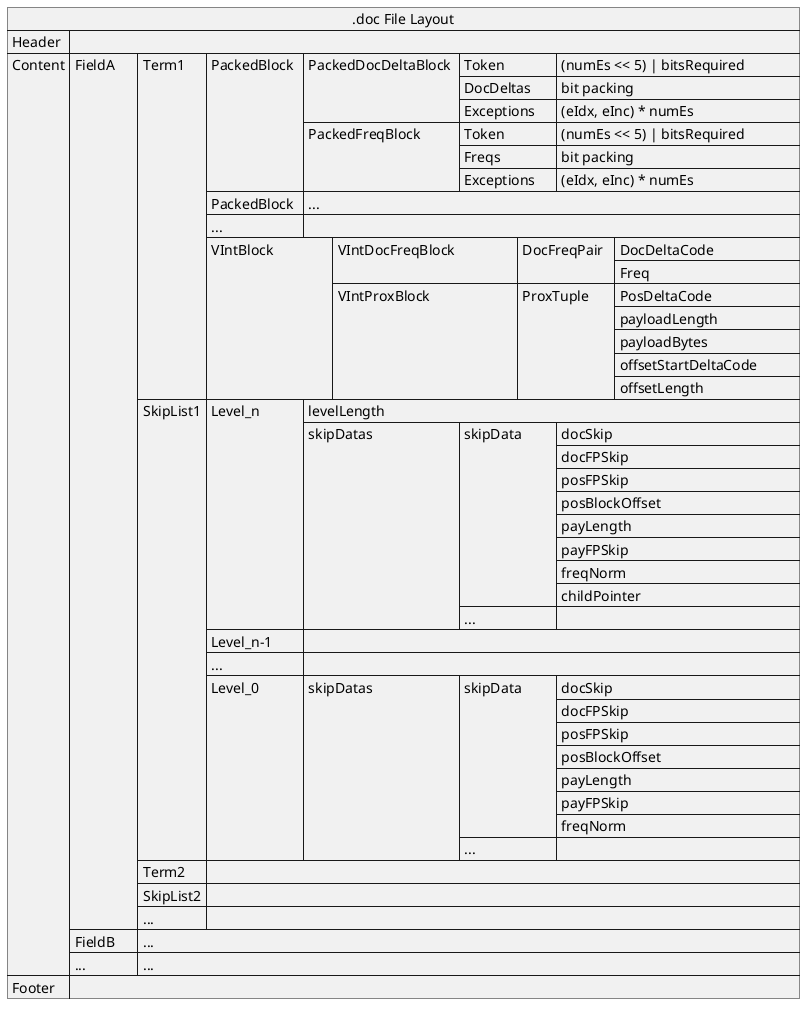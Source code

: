 1. Packed Blocks and VInt Blocks
    写.doc, .pos, .pay文件时，会对docId, freq, pos, payloadLen, payloadBytes, offsetStart, offsetLength数组做Packed Block和
VInt Block处理，即每处理128个文档，就将docId，freq数组打包成一个Packed Block，或每处理128个Prox，就将pos, payloadLen, payloadBytes,
offsetStart, offsetLength数组打包成一个PackedBlock。如果不足128个，就用VInt Block保存。这种方式保存这些数据主要是为了数据压缩，节省空间。
    payload, offset如果可以packed block，会保存在.pay文件。否则，以VInt Block的形式保存在.pos文件中。
    详见Lucene90PostingsFormat类文档。
    注意：doc文件处理了128个doc可以packed block时，pos，pay文件不一定可以packed block。

2. SkipList
    skipList保存在.doc文件中，每个term有一个skipList，在处理完某个term时会写入该term的skipList数据。skipList主要是为了在查询某个term的
postings中某个docId的freq，pos，payload，offset时，能够快速在Packed Block间快速移动。
    skipList有两个参数：
        skipInterval: 每skipInterval个文档，将其写入到第0层。默认128
        skipMultiplier：对于第n层(n > 0)，n-1层每处理skipMultiplier个，将其写到第n层.默认8
    所以正常意义的skipInterval其实是skiipMultiplier。
    每当处理128个doc，将docId，freq打包成一个Packed Block后，会将该Packed Block中的最后一个doc的下列信息写入SkipList：
        docSkip: docId delta, 与该层前一个docId的差值
        docFPSkip: 该doc Block下一个block在doc文件开始写入的FP delta，与该层前一个FP的delta
        posFPSkip: 下一个pos block在pos文件开始写入的FP，与该层前一个FP的delta
        posBlockOffset: 下一个pos block可能还在内存中，该值保存内存中pos buffer的下标，即当前内存中prox的个数
        sumPayLength: 内存中payloadBytes的大小，及内存中所有payload的大小只和
        payFPSkip: 下一个pay Block在pay文件开始写入的FP，与该层前一个FP的delta
        freqNorm: TODO wj
        childPointer：除了第0层，其他的skipData都有该字段，表示下一层中该节点的offset(FP)
    skipList的增长规则：
        每128个doc，会将最后一个doc的信息其写入到第0层
        如果currDoc = 128 * 8^k, 会将其写入到0, ... ,k层。
    查找时，docId要么在skipList中，要么不在。如果在，直接找到对应的block。如果不在，找到比其大的最近一个docId，其就在该Block中。
    示意图如下：
                                                d                                   (2 level)
                        d                       d           d                       (1 level)
            d           d           d           d           d           d           (0 level)
    d   d   d   d   d   d   d   d   d   d   d   d   d   d   d   d   d   d   d   d  （docId postings）
    skipInterval = 3, skipMultiplier = 2

@startuml
json ".doc File Layout" as J {
   "Header":"",
   "Content":[
    {"FieldA\t": [
      {"Term1\t": [
         {"PackedBlock\t":[
            {"PackedDocDeltaBlock\t":[
               {"Token\t\t": "(numEs << 5) | bitsRequired"},
               {"DocDeltas\t": "bit packing"},
               {"Exceptions\t": "(eIdx, eInc) * numEs"}
            ]},
            {"PackedFreqBlock\t\t":[
              {"Token\t\t": "(numEs << 5) | bitsRequired"},
              {"Freqs\t\t": "bit packing"},
              {"Exceptions\t": "(eIdx, eInc) * numEs"}
            ]}
         ]},
         {"PackedBlock\t":["..."]},
         {"...\t\t\t":[]},
         {"VIntBlock\t\t":[
            {"VIntDocFreqBlock\t\t": [
               {"DocFreqPair\t": [
                  "DocDeltaCode\t\t\t",
                  "Freq"
               ]}
            ]},
            {"VIntProxBlock\t\t\t": [
               {"ProxTuple\t":[
                  "PosDeltaCode",
                  "payloadLength",
                  "payloadBytes",
                  "offsetStartDeltaCode\t\t",
                  "offsetLength"
               ]}
            ]}
         ]}
      ]},
      {"SkipList1\t": [
         {"Level_n\t\t": [
            "levelLength",
            {"skipDatas\t\t\t":[
               {"skipData\t\t":[
                  "docSkip",
                  "docFPSkip",
                  "posFPSkip",
                  "posBlockOffset\t\t\t",
                  "payLength",
                  "payFPSkip",
                  "freqNorm",
                  "childPointer"
               ]},
               {"...\t\t\t": ""}
            ]
            }
         ]},
         {"Level_n-1\t": []},
         {"...\t\t\t": []},
         {"Level_0\t\t": [
            {"skipDatas\t\t\t":[
               {"skipData\t\t":[
                  "docSkip",
                  "docFPSkip",
                  "posFPSkip",
                  "posBlockOffset\t\t\t",
                  "payLength",
                  "payFPSkip",
                  "freqNorm"
               ]},
               {"...\t\t\t": ""}
            ]
            }
         ]}
      ]},
      {"Term2\t": []},
      {"SkipList2\t": []},
      {"...\t\t": []}
    ]},
    {"FieldB\t":["..."]},
    {"...\t\t":["..."]}
   ],
   "Footer":""
}
@enduml
